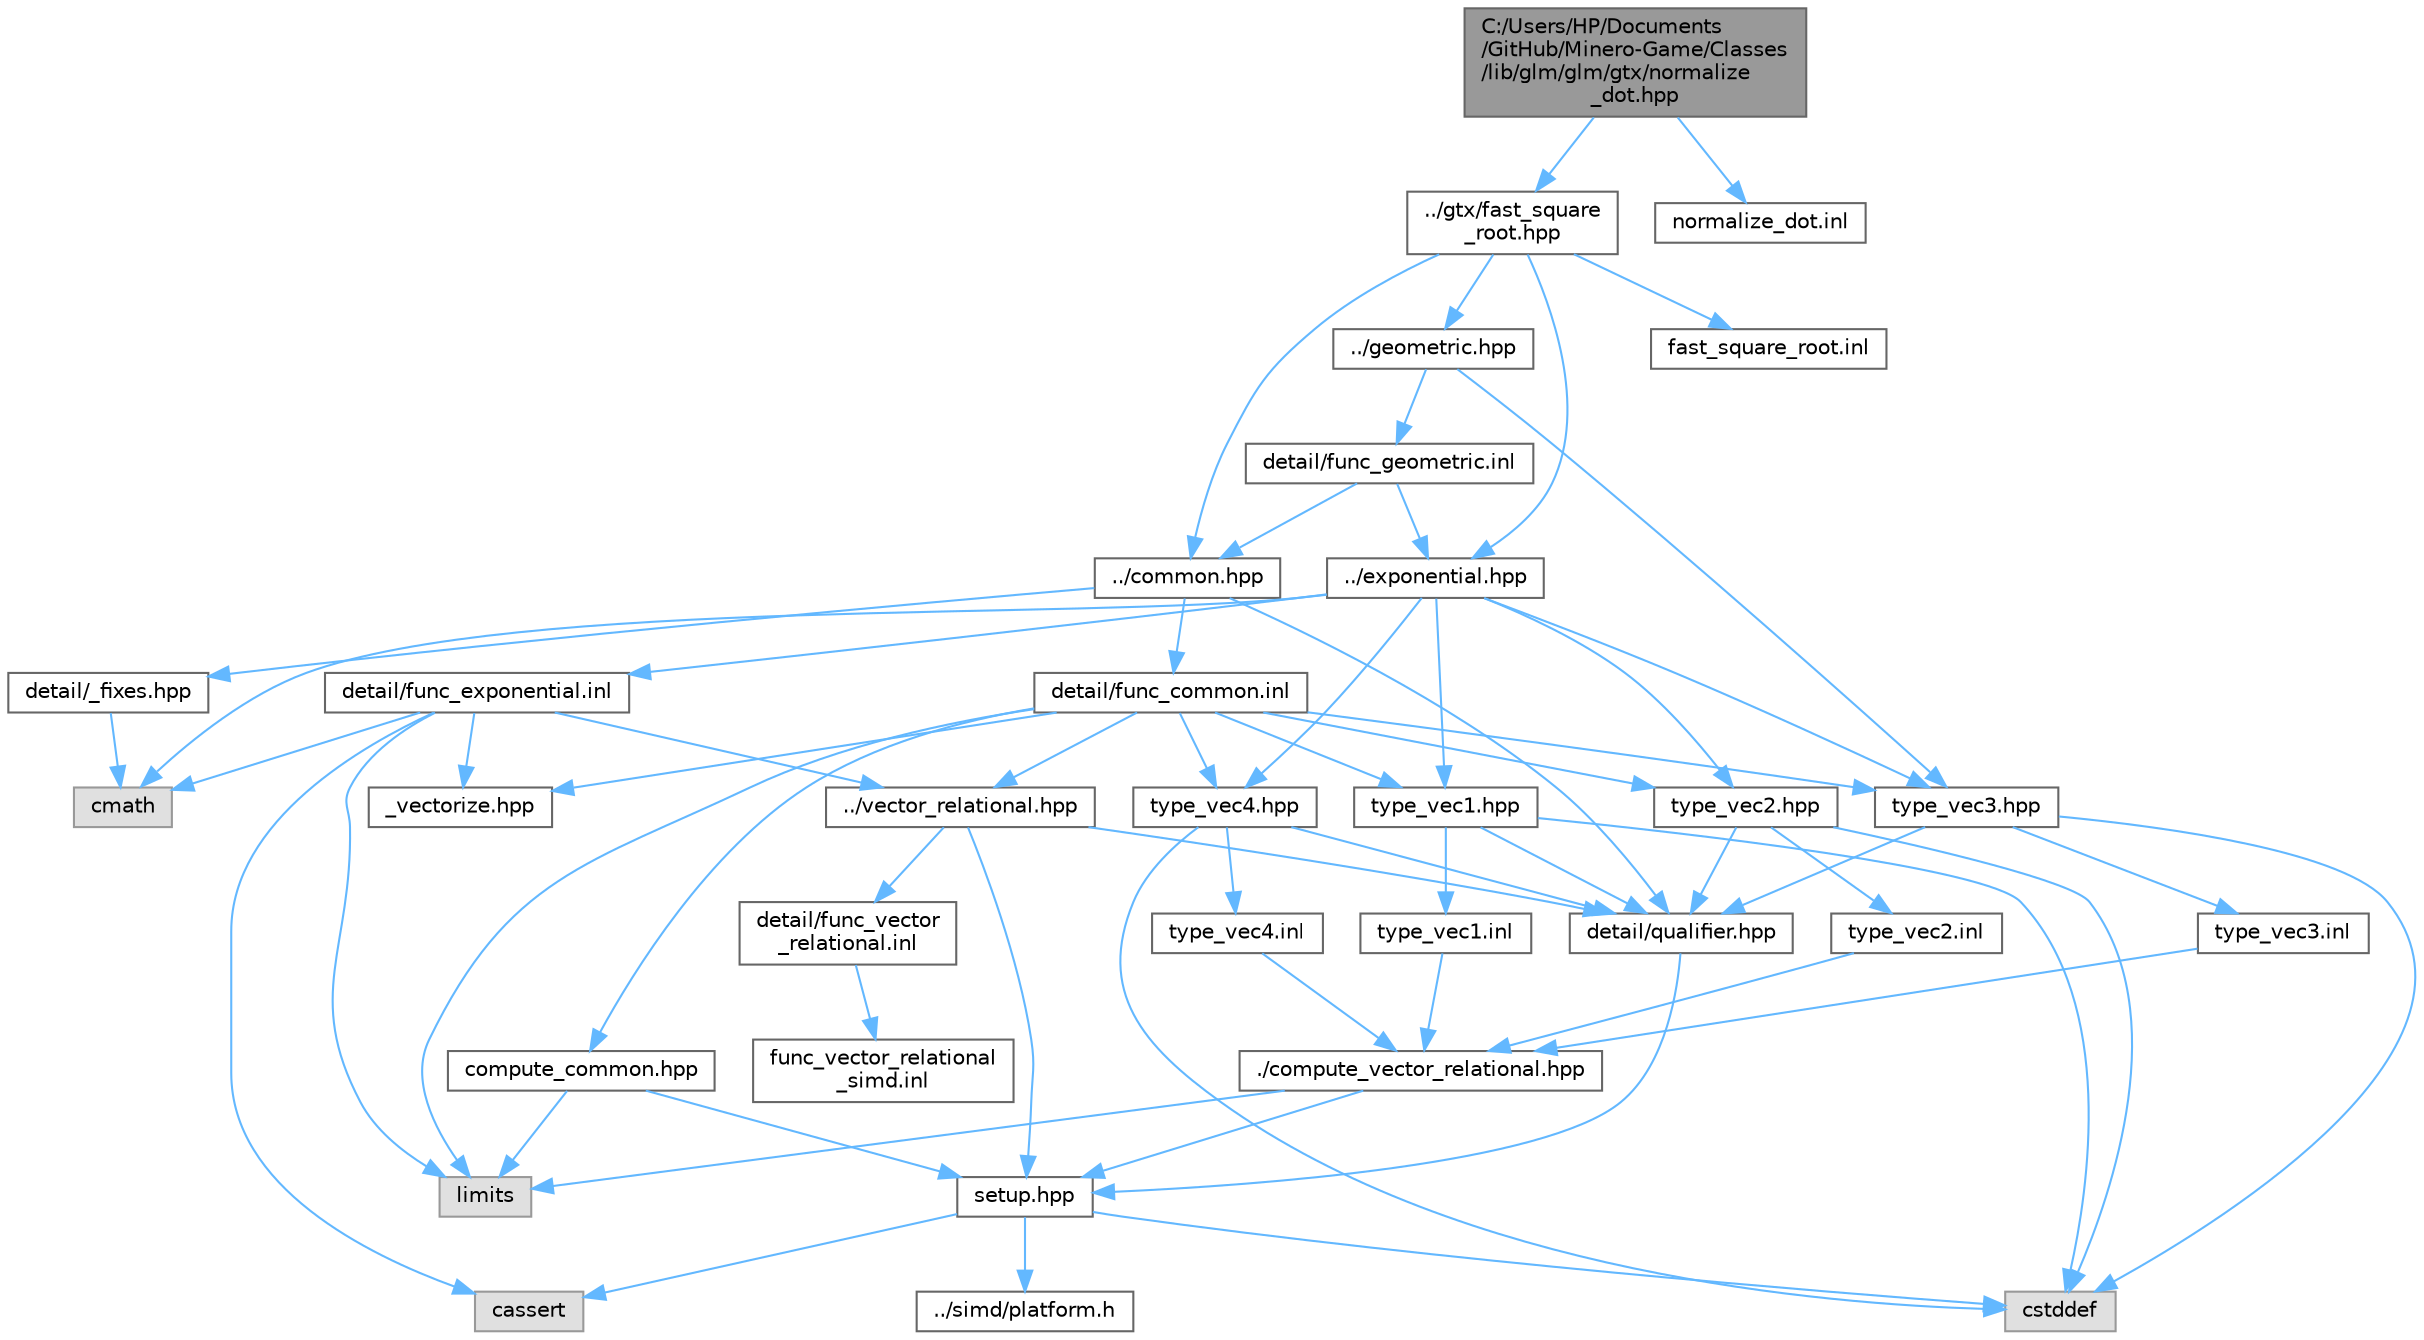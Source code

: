 digraph "C:/Users/HP/Documents/GitHub/Minero-Game/Classes/lib/glm/glm/gtx/normalize_dot.hpp"
{
 // LATEX_PDF_SIZE
  bgcolor="transparent";
  edge [fontname=Helvetica,fontsize=10,labelfontname=Helvetica,labelfontsize=10];
  node [fontname=Helvetica,fontsize=10,shape=box,height=0.2,width=0.4];
  Node1 [id="Node000001",label="C:/Users/HP/Documents\l/GitHub/Minero-Game/Classes\l/lib/glm/glm/gtx/normalize\l_dot.hpp",height=0.2,width=0.4,color="gray40", fillcolor="grey60", style="filled", fontcolor="black",tooltip=" "];
  Node1 -> Node2 [id="edge123_Node000001_Node000002",color="steelblue1",style="solid",tooltip=" "];
  Node2 [id="Node000002",label="../gtx/fast_square\l_root.hpp",height=0.2,width=0.4,color="grey40", fillcolor="white", style="filled",URL="$_classes_2lib_2glm_2glm_2gtx_2fast__square__root_8hpp.html",tooltip=" "];
  Node2 -> Node3 [id="edge124_Node000002_Node000003",color="steelblue1",style="solid",tooltip=" "];
  Node3 [id="Node000003",label="../common.hpp",height=0.2,width=0.4,color="grey40", fillcolor="white", style="filled",URL="$_classes_2lib_2glm_2glm_2common_8hpp.html",tooltip=" "];
  Node3 -> Node4 [id="edge125_Node000003_Node000004",color="steelblue1",style="solid",tooltip=" "];
  Node4 [id="Node000004",label="detail/qualifier.hpp",height=0.2,width=0.4,color="grey40", fillcolor="white", style="filled",URL="$_classes_2lib_2glm_2glm_2detail_2qualifier_8hpp.html",tooltip=" "];
  Node4 -> Node5 [id="edge126_Node000004_Node000005",color="steelblue1",style="solid",tooltip=" "];
  Node5 [id="Node000005",label="setup.hpp",height=0.2,width=0.4,color="grey40", fillcolor="white", style="filled",URL="$_classes_2lib_2glm_2glm_2detail_2setup_8hpp.html",tooltip=" "];
  Node5 -> Node6 [id="edge127_Node000005_Node000006",color="steelblue1",style="solid",tooltip=" "];
  Node6 [id="Node000006",label="cassert",height=0.2,width=0.4,color="grey60", fillcolor="#E0E0E0", style="filled",tooltip=" "];
  Node5 -> Node7 [id="edge128_Node000005_Node000007",color="steelblue1",style="solid",tooltip=" "];
  Node7 [id="Node000007",label="cstddef",height=0.2,width=0.4,color="grey60", fillcolor="#E0E0E0", style="filled",tooltip=" "];
  Node5 -> Node8 [id="edge129_Node000005_Node000008",color="steelblue1",style="solid",tooltip=" "];
  Node8 [id="Node000008",label="../simd/platform.h",height=0.2,width=0.4,color="grey40", fillcolor="white", style="filled",URL="$_classes_2lib_2glm_2glm_2simd_2platform_8h.html",tooltip=" "];
  Node3 -> Node9 [id="edge130_Node000003_Node000009",color="steelblue1",style="solid",tooltip=" "];
  Node9 [id="Node000009",label="detail/_fixes.hpp",height=0.2,width=0.4,color="grey40", fillcolor="white", style="filled",URL="$_classes_2lib_2glm_2glm_2detail_2__fixes_8hpp.html",tooltip=" "];
  Node9 -> Node10 [id="edge131_Node000009_Node000010",color="steelblue1",style="solid",tooltip=" "];
  Node10 [id="Node000010",label="cmath",height=0.2,width=0.4,color="grey60", fillcolor="#E0E0E0", style="filled",tooltip=" "];
  Node3 -> Node11 [id="edge132_Node000003_Node000011",color="steelblue1",style="solid",tooltip=" "];
  Node11 [id="Node000011",label="detail/func_common.inl",height=0.2,width=0.4,color="grey40", fillcolor="white", style="filled",URL="$_classes_2lib_2glm_2glm_2detail_2func__common_8inl.html",tooltip=" "];
  Node11 -> Node12 [id="edge133_Node000011_Node000012",color="steelblue1",style="solid",tooltip=" "];
  Node12 [id="Node000012",label="../vector_relational.hpp",height=0.2,width=0.4,color="grey40", fillcolor="white", style="filled",URL="$_classes_2lib_2glm_2glm_2vector__relational_8hpp.html",tooltip=" "];
  Node12 -> Node4 [id="edge134_Node000012_Node000004",color="steelblue1",style="solid",tooltip=" "];
  Node12 -> Node5 [id="edge135_Node000012_Node000005",color="steelblue1",style="solid",tooltip=" "];
  Node12 -> Node13 [id="edge136_Node000012_Node000013",color="steelblue1",style="solid",tooltip=" "];
  Node13 [id="Node000013",label="detail/func_vector\l_relational.inl",height=0.2,width=0.4,color="grey40", fillcolor="white", style="filled",URL="$_classes_2lib_2glm_2glm_2detail_2func__vector__relational_8inl.html",tooltip=" "];
  Node13 -> Node14 [id="edge137_Node000013_Node000014",color="steelblue1",style="solid",tooltip=" "];
  Node14 [id="Node000014",label="func_vector_relational\l_simd.inl",height=0.2,width=0.4,color="grey40", fillcolor="white", style="filled",URL="$_classes_2lib_2glm_2glm_2detail_2func__vector__relational__simd_8inl.html",tooltip=" "];
  Node11 -> Node15 [id="edge138_Node000011_Node000015",color="steelblue1",style="solid",tooltip=" "];
  Node15 [id="Node000015",label="compute_common.hpp",height=0.2,width=0.4,color="grey40", fillcolor="white", style="filled",URL="$_classes_2lib_2glm_2glm_2detail_2compute__common_8hpp.html",tooltip=" "];
  Node15 -> Node5 [id="edge139_Node000015_Node000005",color="steelblue1",style="solid",tooltip=" "];
  Node15 -> Node16 [id="edge140_Node000015_Node000016",color="steelblue1",style="solid",tooltip=" "];
  Node16 [id="Node000016",label="limits",height=0.2,width=0.4,color="grey60", fillcolor="#E0E0E0", style="filled",tooltip=" "];
  Node11 -> Node17 [id="edge141_Node000011_Node000017",color="steelblue1",style="solid",tooltip=" "];
  Node17 [id="Node000017",label="type_vec1.hpp",height=0.2,width=0.4,color="grey40", fillcolor="white", style="filled",URL="$_classes_2lib_2glm_2glm_2detail_2type__vec1_8hpp.html",tooltip=" "];
  Node17 -> Node4 [id="edge142_Node000017_Node000004",color="steelblue1",style="solid",tooltip=" "];
  Node17 -> Node7 [id="edge143_Node000017_Node000007",color="steelblue1",style="solid",tooltip=" "];
  Node17 -> Node18 [id="edge144_Node000017_Node000018",color="steelblue1",style="solid",tooltip=" "];
  Node18 [id="Node000018",label="type_vec1.inl",height=0.2,width=0.4,color="grey40", fillcolor="white", style="filled",URL="$_classes_2lib_2glm_2glm_2detail_2type__vec1_8inl.html",tooltip=" "];
  Node18 -> Node19 [id="edge145_Node000018_Node000019",color="steelblue1",style="solid",tooltip=" "];
  Node19 [id="Node000019",label="./compute_vector_relational.hpp",height=0.2,width=0.4,color="grey40", fillcolor="white", style="filled",URL="$_classes_2lib_2glm_2glm_2detail_2compute__vector__relational_8hpp.html",tooltip=" "];
  Node19 -> Node5 [id="edge146_Node000019_Node000005",color="steelblue1",style="solid",tooltip=" "];
  Node19 -> Node16 [id="edge147_Node000019_Node000016",color="steelblue1",style="solid",tooltip=" "];
  Node11 -> Node20 [id="edge148_Node000011_Node000020",color="steelblue1",style="solid",tooltip=" "];
  Node20 [id="Node000020",label="type_vec2.hpp",height=0.2,width=0.4,color="grey40", fillcolor="white", style="filled",URL="$_classes_2lib_2glm_2glm_2detail_2type__vec2_8hpp.html",tooltip=" "];
  Node20 -> Node4 [id="edge149_Node000020_Node000004",color="steelblue1",style="solid",tooltip=" "];
  Node20 -> Node7 [id="edge150_Node000020_Node000007",color="steelblue1",style="solid",tooltip=" "];
  Node20 -> Node21 [id="edge151_Node000020_Node000021",color="steelblue1",style="solid",tooltip=" "];
  Node21 [id="Node000021",label="type_vec2.inl",height=0.2,width=0.4,color="grey40", fillcolor="white", style="filled",URL="$_classes_2lib_2glm_2glm_2detail_2type__vec2_8inl.html",tooltip=" "];
  Node21 -> Node19 [id="edge152_Node000021_Node000019",color="steelblue1",style="solid",tooltip=" "];
  Node11 -> Node22 [id="edge153_Node000011_Node000022",color="steelblue1",style="solid",tooltip=" "];
  Node22 [id="Node000022",label="type_vec3.hpp",height=0.2,width=0.4,color="grey40", fillcolor="white", style="filled",URL="$_classes_2lib_2glm_2glm_2detail_2type__vec3_8hpp.html",tooltip=" "];
  Node22 -> Node4 [id="edge154_Node000022_Node000004",color="steelblue1",style="solid",tooltip=" "];
  Node22 -> Node7 [id="edge155_Node000022_Node000007",color="steelblue1",style="solid",tooltip=" "];
  Node22 -> Node23 [id="edge156_Node000022_Node000023",color="steelblue1",style="solid",tooltip=" "];
  Node23 [id="Node000023",label="type_vec3.inl",height=0.2,width=0.4,color="grey40", fillcolor="white", style="filled",URL="$_classes_2lib_2glm_2glm_2detail_2type__vec3_8inl.html",tooltip=" "];
  Node23 -> Node19 [id="edge157_Node000023_Node000019",color="steelblue1",style="solid",tooltip=" "];
  Node11 -> Node24 [id="edge158_Node000011_Node000024",color="steelblue1",style="solid",tooltip=" "];
  Node24 [id="Node000024",label="type_vec4.hpp",height=0.2,width=0.4,color="grey40", fillcolor="white", style="filled",URL="$_classes_2lib_2glm_2glm_2detail_2type__vec4_8hpp.html",tooltip=" "];
  Node24 -> Node4 [id="edge159_Node000024_Node000004",color="steelblue1",style="solid",tooltip=" "];
  Node24 -> Node7 [id="edge160_Node000024_Node000007",color="steelblue1",style="solid",tooltip=" "];
  Node24 -> Node25 [id="edge161_Node000024_Node000025",color="steelblue1",style="solid",tooltip=" "];
  Node25 [id="Node000025",label="type_vec4.inl",height=0.2,width=0.4,color="grey40", fillcolor="white", style="filled",URL="$_classes_2lib_2glm_2glm_2detail_2type__vec4_8inl.html",tooltip=" "];
  Node25 -> Node19 [id="edge162_Node000025_Node000019",color="steelblue1",style="solid",tooltip=" "];
  Node11 -> Node26 [id="edge163_Node000011_Node000026",color="steelblue1",style="solid",tooltip=" "];
  Node26 [id="Node000026",label="_vectorize.hpp",height=0.2,width=0.4,color="grey40", fillcolor="white", style="filled",URL="$_classes_2lib_2glm_2glm_2detail_2__vectorize_8hpp.html",tooltip=" "];
  Node11 -> Node16 [id="edge164_Node000011_Node000016",color="steelblue1",style="solid",tooltip=" "];
  Node2 -> Node27 [id="edge165_Node000002_Node000027",color="steelblue1",style="solid",tooltip=" "];
  Node27 [id="Node000027",label="../exponential.hpp",height=0.2,width=0.4,color="grey40", fillcolor="white", style="filled",URL="$_classes_2lib_2glm_2glm_2exponential_8hpp.html",tooltip=" "];
  Node27 -> Node17 [id="edge166_Node000027_Node000017",color="steelblue1",style="solid",tooltip=" "];
  Node27 -> Node20 [id="edge167_Node000027_Node000020",color="steelblue1",style="solid",tooltip=" "];
  Node27 -> Node22 [id="edge168_Node000027_Node000022",color="steelblue1",style="solid",tooltip=" "];
  Node27 -> Node24 [id="edge169_Node000027_Node000024",color="steelblue1",style="solid",tooltip=" "];
  Node27 -> Node10 [id="edge170_Node000027_Node000010",color="steelblue1",style="solid",tooltip=" "];
  Node27 -> Node28 [id="edge171_Node000027_Node000028",color="steelblue1",style="solid",tooltip=" "];
  Node28 [id="Node000028",label="detail/func_exponential.inl",height=0.2,width=0.4,color="grey40", fillcolor="white", style="filled",URL="$_classes_2lib_2glm_2glm_2detail_2func__exponential_8inl.html",tooltip=" "];
  Node28 -> Node12 [id="edge172_Node000028_Node000012",color="steelblue1",style="solid",tooltip=" "];
  Node28 -> Node26 [id="edge173_Node000028_Node000026",color="steelblue1",style="solid",tooltip=" "];
  Node28 -> Node16 [id="edge174_Node000028_Node000016",color="steelblue1",style="solid",tooltip=" "];
  Node28 -> Node10 [id="edge175_Node000028_Node000010",color="steelblue1",style="solid",tooltip=" "];
  Node28 -> Node6 [id="edge176_Node000028_Node000006",color="steelblue1",style="solid",tooltip=" "];
  Node2 -> Node29 [id="edge177_Node000002_Node000029",color="steelblue1",style="solid",tooltip=" "];
  Node29 [id="Node000029",label="../geometric.hpp",height=0.2,width=0.4,color="grey40", fillcolor="white", style="filled",URL="$_classes_2lib_2glm_2glm_2geometric_8hpp.html",tooltip=" "];
  Node29 -> Node22 [id="edge178_Node000029_Node000022",color="steelblue1",style="solid",tooltip=" "];
  Node29 -> Node30 [id="edge179_Node000029_Node000030",color="steelblue1",style="solid",tooltip=" "];
  Node30 [id="Node000030",label="detail/func_geometric.inl",height=0.2,width=0.4,color="grey40", fillcolor="white", style="filled",URL="$_classes_2lib_2glm_2glm_2detail_2func__geometric_8inl.html",tooltip=" "];
  Node30 -> Node27 [id="edge180_Node000030_Node000027",color="steelblue1",style="solid",tooltip=" "];
  Node30 -> Node3 [id="edge181_Node000030_Node000003",color="steelblue1",style="solid",tooltip=" "];
  Node2 -> Node31 [id="edge182_Node000002_Node000031",color="steelblue1",style="solid",tooltip=" "];
  Node31 [id="Node000031",label="fast_square_root.inl",height=0.2,width=0.4,color="grey40", fillcolor="white", style="filled",URL="$_classes_2lib_2glm_2glm_2gtx_2fast__square__root_8inl.html",tooltip=" "];
  Node1 -> Node32 [id="edge183_Node000001_Node000032",color="steelblue1",style="solid",tooltip=" "];
  Node32 [id="Node000032",label="normalize_dot.inl",height=0.2,width=0.4,color="grey40", fillcolor="white", style="filled",URL="$_classes_2lib_2glm_2glm_2gtx_2normalize__dot_8inl.html",tooltip=" "];
}
